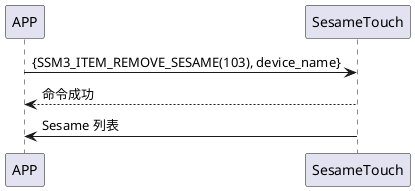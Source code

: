 @startuml
APP -> SesameTouch: {SSM3_ITEM_REMOVE_SESAME(103), device_name}
SesameTouch --> APP: 命令成功
SesameTouch -> APP: Sesame 列表
@enduml
